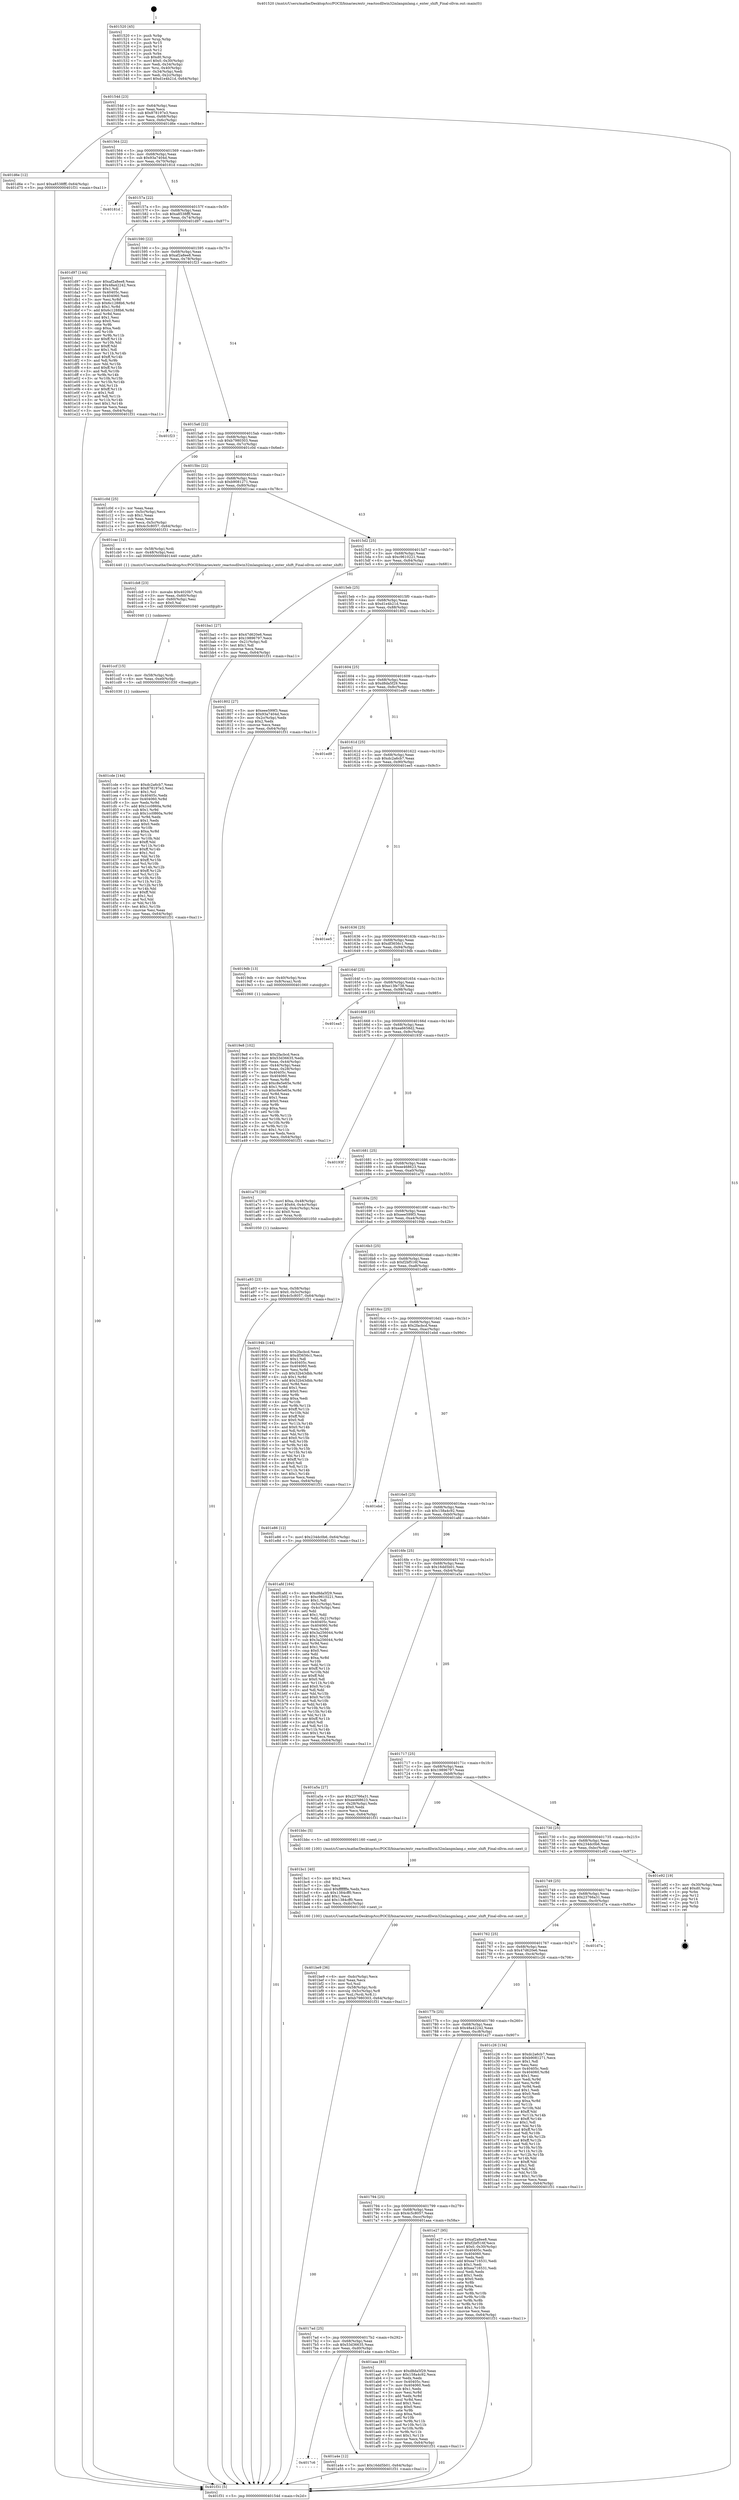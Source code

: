 digraph "0x401520" {
  label = "0x401520 (/mnt/c/Users/mathe/Desktop/tcc/POCII/binaries/extr_reactosdllwin32mlangmlang.c_enter_shift_Final-ollvm.out::main(0))"
  labelloc = "t"
  node[shape=record]

  Entry [label="",width=0.3,height=0.3,shape=circle,fillcolor=black,style=filled]
  "0x40154d" [label="{
     0x40154d [23]\l
     | [instrs]\l
     &nbsp;&nbsp;0x40154d \<+3\>: mov -0x64(%rbp),%eax\l
     &nbsp;&nbsp;0x401550 \<+2\>: mov %eax,%ecx\l
     &nbsp;&nbsp;0x401552 \<+6\>: sub $0x878197e3,%ecx\l
     &nbsp;&nbsp;0x401558 \<+3\>: mov %eax,-0x68(%rbp)\l
     &nbsp;&nbsp;0x40155b \<+3\>: mov %ecx,-0x6c(%rbp)\l
     &nbsp;&nbsp;0x40155e \<+6\>: je 0000000000401d6e \<main+0x84e\>\l
  }"]
  "0x401d6e" [label="{
     0x401d6e [12]\l
     | [instrs]\l
     &nbsp;&nbsp;0x401d6e \<+7\>: movl $0xa8538fff,-0x64(%rbp)\l
     &nbsp;&nbsp;0x401d75 \<+5\>: jmp 0000000000401f31 \<main+0xa11\>\l
  }"]
  "0x401564" [label="{
     0x401564 [22]\l
     | [instrs]\l
     &nbsp;&nbsp;0x401564 \<+5\>: jmp 0000000000401569 \<main+0x49\>\l
     &nbsp;&nbsp;0x401569 \<+3\>: mov -0x68(%rbp),%eax\l
     &nbsp;&nbsp;0x40156c \<+5\>: sub $0x93a7404d,%eax\l
     &nbsp;&nbsp;0x401571 \<+3\>: mov %eax,-0x70(%rbp)\l
     &nbsp;&nbsp;0x401574 \<+6\>: je 000000000040181d \<main+0x2fd\>\l
  }"]
  Exit [label="",width=0.3,height=0.3,shape=circle,fillcolor=black,style=filled,peripheries=2]
  "0x40181d" [label="{
     0x40181d\l
  }", style=dashed]
  "0x40157a" [label="{
     0x40157a [22]\l
     | [instrs]\l
     &nbsp;&nbsp;0x40157a \<+5\>: jmp 000000000040157f \<main+0x5f\>\l
     &nbsp;&nbsp;0x40157f \<+3\>: mov -0x68(%rbp),%eax\l
     &nbsp;&nbsp;0x401582 \<+5\>: sub $0xa8538fff,%eax\l
     &nbsp;&nbsp;0x401587 \<+3\>: mov %eax,-0x74(%rbp)\l
     &nbsp;&nbsp;0x40158a \<+6\>: je 0000000000401d97 \<main+0x877\>\l
  }"]
  "0x401cde" [label="{
     0x401cde [144]\l
     | [instrs]\l
     &nbsp;&nbsp;0x401cde \<+5\>: mov $0xdc2a6cb7,%eax\l
     &nbsp;&nbsp;0x401ce3 \<+5\>: mov $0x878197e3,%esi\l
     &nbsp;&nbsp;0x401ce8 \<+2\>: mov $0x1,%cl\l
     &nbsp;&nbsp;0x401cea \<+7\>: mov 0x40405c,%edx\l
     &nbsp;&nbsp;0x401cf1 \<+8\>: mov 0x404060,%r8d\l
     &nbsp;&nbsp;0x401cf9 \<+3\>: mov %edx,%r9d\l
     &nbsp;&nbsp;0x401cfc \<+7\>: add $0x1cc0860a,%r9d\l
     &nbsp;&nbsp;0x401d03 \<+4\>: sub $0x1,%r9d\l
     &nbsp;&nbsp;0x401d07 \<+7\>: sub $0x1cc0860a,%r9d\l
     &nbsp;&nbsp;0x401d0e \<+4\>: imul %r9d,%edx\l
     &nbsp;&nbsp;0x401d12 \<+3\>: and $0x1,%edx\l
     &nbsp;&nbsp;0x401d15 \<+3\>: cmp $0x0,%edx\l
     &nbsp;&nbsp;0x401d18 \<+4\>: sete %r10b\l
     &nbsp;&nbsp;0x401d1c \<+4\>: cmp $0xa,%r8d\l
     &nbsp;&nbsp;0x401d20 \<+4\>: setl %r11b\l
     &nbsp;&nbsp;0x401d24 \<+3\>: mov %r10b,%bl\l
     &nbsp;&nbsp;0x401d27 \<+3\>: xor $0xff,%bl\l
     &nbsp;&nbsp;0x401d2a \<+3\>: mov %r11b,%r14b\l
     &nbsp;&nbsp;0x401d2d \<+4\>: xor $0xff,%r14b\l
     &nbsp;&nbsp;0x401d31 \<+3\>: xor $0x1,%cl\l
     &nbsp;&nbsp;0x401d34 \<+3\>: mov %bl,%r15b\l
     &nbsp;&nbsp;0x401d37 \<+4\>: and $0xff,%r15b\l
     &nbsp;&nbsp;0x401d3b \<+3\>: and %cl,%r10b\l
     &nbsp;&nbsp;0x401d3e \<+3\>: mov %r14b,%r12b\l
     &nbsp;&nbsp;0x401d41 \<+4\>: and $0xff,%r12b\l
     &nbsp;&nbsp;0x401d45 \<+3\>: and %cl,%r11b\l
     &nbsp;&nbsp;0x401d48 \<+3\>: or %r10b,%r15b\l
     &nbsp;&nbsp;0x401d4b \<+3\>: or %r11b,%r12b\l
     &nbsp;&nbsp;0x401d4e \<+3\>: xor %r12b,%r15b\l
     &nbsp;&nbsp;0x401d51 \<+3\>: or %r14b,%bl\l
     &nbsp;&nbsp;0x401d54 \<+3\>: xor $0xff,%bl\l
     &nbsp;&nbsp;0x401d57 \<+3\>: or $0x1,%cl\l
     &nbsp;&nbsp;0x401d5a \<+2\>: and %cl,%bl\l
     &nbsp;&nbsp;0x401d5c \<+3\>: or %bl,%r15b\l
     &nbsp;&nbsp;0x401d5f \<+4\>: test $0x1,%r15b\l
     &nbsp;&nbsp;0x401d63 \<+3\>: cmovne %esi,%eax\l
     &nbsp;&nbsp;0x401d66 \<+3\>: mov %eax,-0x64(%rbp)\l
     &nbsp;&nbsp;0x401d69 \<+5\>: jmp 0000000000401f31 \<main+0xa11\>\l
  }"]
  "0x401d97" [label="{
     0x401d97 [144]\l
     | [instrs]\l
     &nbsp;&nbsp;0x401d97 \<+5\>: mov $0xaf2a8ee8,%eax\l
     &nbsp;&nbsp;0x401d9c \<+5\>: mov $0x48a42242,%ecx\l
     &nbsp;&nbsp;0x401da1 \<+2\>: mov $0x1,%dl\l
     &nbsp;&nbsp;0x401da3 \<+7\>: mov 0x40405c,%esi\l
     &nbsp;&nbsp;0x401daa \<+7\>: mov 0x404060,%edi\l
     &nbsp;&nbsp;0x401db1 \<+3\>: mov %esi,%r8d\l
     &nbsp;&nbsp;0x401db4 \<+7\>: sub $0x6c1288b6,%r8d\l
     &nbsp;&nbsp;0x401dbb \<+4\>: sub $0x1,%r8d\l
     &nbsp;&nbsp;0x401dbf \<+7\>: add $0x6c1288b6,%r8d\l
     &nbsp;&nbsp;0x401dc6 \<+4\>: imul %r8d,%esi\l
     &nbsp;&nbsp;0x401dca \<+3\>: and $0x1,%esi\l
     &nbsp;&nbsp;0x401dcd \<+3\>: cmp $0x0,%esi\l
     &nbsp;&nbsp;0x401dd0 \<+4\>: sete %r9b\l
     &nbsp;&nbsp;0x401dd4 \<+3\>: cmp $0xa,%edi\l
     &nbsp;&nbsp;0x401dd7 \<+4\>: setl %r10b\l
     &nbsp;&nbsp;0x401ddb \<+3\>: mov %r9b,%r11b\l
     &nbsp;&nbsp;0x401dde \<+4\>: xor $0xff,%r11b\l
     &nbsp;&nbsp;0x401de2 \<+3\>: mov %r10b,%bl\l
     &nbsp;&nbsp;0x401de5 \<+3\>: xor $0xff,%bl\l
     &nbsp;&nbsp;0x401de8 \<+3\>: xor $0x1,%dl\l
     &nbsp;&nbsp;0x401deb \<+3\>: mov %r11b,%r14b\l
     &nbsp;&nbsp;0x401dee \<+4\>: and $0xff,%r14b\l
     &nbsp;&nbsp;0x401df2 \<+3\>: and %dl,%r9b\l
     &nbsp;&nbsp;0x401df5 \<+3\>: mov %bl,%r15b\l
     &nbsp;&nbsp;0x401df8 \<+4\>: and $0xff,%r15b\l
     &nbsp;&nbsp;0x401dfc \<+3\>: and %dl,%r10b\l
     &nbsp;&nbsp;0x401dff \<+3\>: or %r9b,%r14b\l
     &nbsp;&nbsp;0x401e02 \<+3\>: or %r10b,%r15b\l
     &nbsp;&nbsp;0x401e05 \<+3\>: xor %r15b,%r14b\l
     &nbsp;&nbsp;0x401e08 \<+3\>: or %bl,%r11b\l
     &nbsp;&nbsp;0x401e0b \<+4\>: xor $0xff,%r11b\l
     &nbsp;&nbsp;0x401e0f \<+3\>: or $0x1,%dl\l
     &nbsp;&nbsp;0x401e12 \<+3\>: and %dl,%r11b\l
     &nbsp;&nbsp;0x401e15 \<+3\>: or %r11b,%r14b\l
     &nbsp;&nbsp;0x401e18 \<+4\>: test $0x1,%r14b\l
     &nbsp;&nbsp;0x401e1c \<+3\>: cmovne %ecx,%eax\l
     &nbsp;&nbsp;0x401e1f \<+3\>: mov %eax,-0x64(%rbp)\l
     &nbsp;&nbsp;0x401e22 \<+5\>: jmp 0000000000401f31 \<main+0xa11\>\l
  }"]
  "0x401590" [label="{
     0x401590 [22]\l
     | [instrs]\l
     &nbsp;&nbsp;0x401590 \<+5\>: jmp 0000000000401595 \<main+0x75\>\l
     &nbsp;&nbsp;0x401595 \<+3\>: mov -0x68(%rbp),%eax\l
     &nbsp;&nbsp;0x401598 \<+5\>: sub $0xaf2a8ee8,%eax\l
     &nbsp;&nbsp;0x40159d \<+3\>: mov %eax,-0x78(%rbp)\l
     &nbsp;&nbsp;0x4015a0 \<+6\>: je 0000000000401f23 \<main+0xa03\>\l
  }"]
  "0x401ccf" [label="{
     0x401ccf [15]\l
     | [instrs]\l
     &nbsp;&nbsp;0x401ccf \<+4\>: mov -0x58(%rbp),%rdi\l
     &nbsp;&nbsp;0x401cd3 \<+6\>: mov %eax,-0xe0(%rbp)\l
     &nbsp;&nbsp;0x401cd9 \<+5\>: call 0000000000401030 \<free@plt\>\l
     | [calls]\l
     &nbsp;&nbsp;0x401030 \{1\} (unknown)\l
  }"]
  "0x401f23" [label="{
     0x401f23\l
  }", style=dashed]
  "0x4015a6" [label="{
     0x4015a6 [22]\l
     | [instrs]\l
     &nbsp;&nbsp;0x4015a6 \<+5\>: jmp 00000000004015ab \<main+0x8b\>\l
     &nbsp;&nbsp;0x4015ab \<+3\>: mov -0x68(%rbp),%eax\l
     &nbsp;&nbsp;0x4015ae \<+5\>: sub $0xb7980303,%eax\l
     &nbsp;&nbsp;0x4015b3 \<+3\>: mov %eax,-0x7c(%rbp)\l
     &nbsp;&nbsp;0x4015b6 \<+6\>: je 0000000000401c0d \<main+0x6ed\>\l
  }"]
  "0x401cb8" [label="{
     0x401cb8 [23]\l
     | [instrs]\l
     &nbsp;&nbsp;0x401cb8 \<+10\>: movabs $0x4020b7,%rdi\l
     &nbsp;&nbsp;0x401cc2 \<+3\>: mov %eax,-0x60(%rbp)\l
     &nbsp;&nbsp;0x401cc5 \<+3\>: mov -0x60(%rbp),%esi\l
     &nbsp;&nbsp;0x401cc8 \<+2\>: mov $0x0,%al\l
     &nbsp;&nbsp;0x401cca \<+5\>: call 0000000000401040 \<printf@plt\>\l
     | [calls]\l
     &nbsp;&nbsp;0x401040 \{1\} (unknown)\l
  }"]
  "0x401c0d" [label="{
     0x401c0d [25]\l
     | [instrs]\l
     &nbsp;&nbsp;0x401c0d \<+2\>: xor %eax,%eax\l
     &nbsp;&nbsp;0x401c0f \<+3\>: mov -0x5c(%rbp),%ecx\l
     &nbsp;&nbsp;0x401c12 \<+3\>: sub $0x1,%eax\l
     &nbsp;&nbsp;0x401c15 \<+2\>: sub %eax,%ecx\l
     &nbsp;&nbsp;0x401c17 \<+3\>: mov %ecx,-0x5c(%rbp)\l
     &nbsp;&nbsp;0x401c1a \<+7\>: movl $0x4c5c8057,-0x64(%rbp)\l
     &nbsp;&nbsp;0x401c21 \<+5\>: jmp 0000000000401f31 \<main+0xa11\>\l
  }"]
  "0x4015bc" [label="{
     0x4015bc [22]\l
     | [instrs]\l
     &nbsp;&nbsp;0x4015bc \<+5\>: jmp 00000000004015c1 \<main+0xa1\>\l
     &nbsp;&nbsp;0x4015c1 \<+3\>: mov -0x68(%rbp),%eax\l
     &nbsp;&nbsp;0x4015c4 \<+5\>: sub $0xb9081271,%eax\l
     &nbsp;&nbsp;0x4015c9 \<+3\>: mov %eax,-0x80(%rbp)\l
     &nbsp;&nbsp;0x4015cc \<+6\>: je 0000000000401cac \<main+0x78c\>\l
  }"]
  "0x401be9" [label="{
     0x401be9 [36]\l
     | [instrs]\l
     &nbsp;&nbsp;0x401be9 \<+6\>: mov -0xdc(%rbp),%ecx\l
     &nbsp;&nbsp;0x401bef \<+3\>: imul %eax,%ecx\l
     &nbsp;&nbsp;0x401bf2 \<+3\>: mov %cl,%sil\l
     &nbsp;&nbsp;0x401bf5 \<+4\>: mov -0x58(%rbp),%rdi\l
     &nbsp;&nbsp;0x401bf9 \<+4\>: movslq -0x5c(%rbp),%r8\l
     &nbsp;&nbsp;0x401bfd \<+4\>: mov %sil,(%rdi,%r8,1)\l
     &nbsp;&nbsp;0x401c01 \<+7\>: movl $0xb7980303,-0x64(%rbp)\l
     &nbsp;&nbsp;0x401c08 \<+5\>: jmp 0000000000401f31 \<main+0xa11\>\l
  }"]
  "0x401cac" [label="{
     0x401cac [12]\l
     | [instrs]\l
     &nbsp;&nbsp;0x401cac \<+4\>: mov -0x58(%rbp),%rdi\l
     &nbsp;&nbsp;0x401cb0 \<+3\>: mov -0x48(%rbp),%esi\l
     &nbsp;&nbsp;0x401cb3 \<+5\>: call 0000000000401440 \<enter_shift\>\l
     | [calls]\l
     &nbsp;&nbsp;0x401440 \{1\} (/mnt/c/Users/mathe/Desktop/tcc/POCII/binaries/extr_reactosdllwin32mlangmlang.c_enter_shift_Final-ollvm.out::enter_shift)\l
  }"]
  "0x4015d2" [label="{
     0x4015d2 [25]\l
     | [instrs]\l
     &nbsp;&nbsp;0x4015d2 \<+5\>: jmp 00000000004015d7 \<main+0xb7\>\l
     &nbsp;&nbsp;0x4015d7 \<+3\>: mov -0x68(%rbp),%eax\l
     &nbsp;&nbsp;0x4015da \<+5\>: sub $0xc9610221,%eax\l
     &nbsp;&nbsp;0x4015df \<+6\>: mov %eax,-0x84(%rbp)\l
     &nbsp;&nbsp;0x4015e5 \<+6\>: je 0000000000401ba1 \<main+0x681\>\l
  }"]
  "0x401bc1" [label="{
     0x401bc1 [40]\l
     | [instrs]\l
     &nbsp;&nbsp;0x401bc1 \<+5\>: mov $0x2,%ecx\l
     &nbsp;&nbsp;0x401bc6 \<+1\>: cltd\l
     &nbsp;&nbsp;0x401bc7 \<+2\>: idiv %ecx\l
     &nbsp;&nbsp;0x401bc9 \<+6\>: imul $0xfffffffe,%edx,%ecx\l
     &nbsp;&nbsp;0x401bcf \<+6\>: sub $0x1384cff0,%ecx\l
     &nbsp;&nbsp;0x401bd5 \<+3\>: add $0x1,%ecx\l
     &nbsp;&nbsp;0x401bd8 \<+6\>: add $0x1384cff0,%ecx\l
     &nbsp;&nbsp;0x401bde \<+6\>: mov %ecx,-0xdc(%rbp)\l
     &nbsp;&nbsp;0x401be4 \<+5\>: call 0000000000401160 \<next_i\>\l
     | [calls]\l
     &nbsp;&nbsp;0x401160 \{100\} (/mnt/c/Users/mathe/Desktop/tcc/POCII/binaries/extr_reactosdllwin32mlangmlang.c_enter_shift_Final-ollvm.out::next_i)\l
  }"]
  "0x401ba1" [label="{
     0x401ba1 [27]\l
     | [instrs]\l
     &nbsp;&nbsp;0x401ba1 \<+5\>: mov $0x47d620e6,%eax\l
     &nbsp;&nbsp;0x401ba6 \<+5\>: mov $0x19896797,%ecx\l
     &nbsp;&nbsp;0x401bab \<+3\>: mov -0x21(%rbp),%dl\l
     &nbsp;&nbsp;0x401bae \<+3\>: test $0x1,%dl\l
     &nbsp;&nbsp;0x401bb1 \<+3\>: cmovne %ecx,%eax\l
     &nbsp;&nbsp;0x401bb4 \<+3\>: mov %eax,-0x64(%rbp)\l
     &nbsp;&nbsp;0x401bb7 \<+5\>: jmp 0000000000401f31 \<main+0xa11\>\l
  }"]
  "0x4015eb" [label="{
     0x4015eb [25]\l
     | [instrs]\l
     &nbsp;&nbsp;0x4015eb \<+5\>: jmp 00000000004015f0 \<main+0xd0\>\l
     &nbsp;&nbsp;0x4015f0 \<+3\>: mov -0x68(%rbp),%eax\l
     &nbsp;&nbsp;0x4015f3 \<+5\>: sub $0xd1e4b21d,%eax\l
     &nbsp;&nbsp;0x4015f8 \<+6\>: mov %eax,-0x88(%rbp)\l
     &nbsp;&nbsp;0x4015fe \<+6\>: je 0000000000401802 \<main+0x2e2\>\l
  }"]
  "0x401a93" [label="{
     0x401a93 [23]\l
     | [instrs]\l
     &nbsp;&nbsp;0x401a93 \<+4\>: mov %rax,-0x58(%rbp)\l
     &nbsp;&nbsp;0x401a97 \<+7\>: movl $0x0,-0x5c(%rbp)\l
     &nbsp;&nbsp;0x401a9e \<+7\>: movl $0x4c5c8057,-0x64(%rbp)\l
     &nbsp;&nbsp;0x401aa5 \<+5\>: jmp 0000000000401f31 \<main+0xa11\>\l
  }"]
  "0x401802" [label="{
     0x401802 [27]\l
     | [instrs]\l
     &nbsp;&nbsp;0x401802 \<+5\>: mov $0xeee599f3,%eax\l
     &nbsp;&nbsp;0x401807 \<+5\>: mov $0x93a7404d,%ecx\l
     &nbsp;&nbsp;0x40180c \<+3\>: mov -0x2c(%rbp),%edx\l
     &nbsp;&nbsp;0x40180f \<+3\>: cmp $0x2,%edx\l
     &nbsp;&nbsp;0x401812 \<+3\>: cmovne %ecx,%eax\l
     &nbsp;&nbsp;0x401815 \<+3\>: mov %eax,-0x64(%rbp)\l
     &nbsp;&nbsp;0x401818 \<+5\>: jmp 0000000000401f31 \<main+0xa11\>\l
  }"]
  "0x401604" [label="{
     0x401604 [25]\l
     | [instrs]\l
     &nbsp;&nbsp;0x401604 \<+5\>: jmp 0000000000401609 \<main+0xe9\>\l
     &nbsp;&nbsp;0x401609 \<+3\>: mov -0x68(%rbp),%eax\l
     &nbsp;&nbsp;0x40160c \<+5\>: sub $0xd8da5f29,%eax\l
     &nbsp;&nbsp;0x401611 \<+6\>: mov %eax,-0x8c(%rbp)\l
     &nbsp;&nbsp;0x401617 \<+6\>: je 0000000000401ed9 \<main+0x9b9\>\l
  }"]
  "0x401f31" [label="{
     0x401f31 [5]\l
     | [instrs]\l
     &nbsp;&nbsp;0x401f31 \<+5\>: jmp 000000000040154d \<main+0x2d\>\l
  }"]
  "0x401520" [label="{
     0x401520 [45]\l
     | [instrs]\l
     &nbsp;&nbsp;0x401520 \<+1\>: push %rbp\l
     &nbsp;&nbsp;0x401521 \<+3\>: mov %rsp,%rbp\l
     &nbsp;&nbsp;0x401524 \<+2\>: push %r15\l
     &nbsp;&nbsp;0x401526 \<+2\>: push %r14\l
     &nbsp;&nbsp;0x401528 \<+2\>: push %r12\l
     &nbsp;&nbsp;0x40152a \<+1\>: push %rbx\l
     &nbsp;&nbsp;0x40152b \<+7\>: sub $0xd0,%rsp\l
     &nbsp;&nbsp;0x401532 \<+7\>: movl $0x0,-0x30(%rbp)\l
     &nbsp;&nbsp;0x401539 \<+3\>: mov %edi,-0x34(%rbp)\l
     &nbsp;&nbsp;0x40153c \<+4\>: mov %rsi,-0x40(%rbp)\l
     &nbsp;&nbsp;0x401540 \<+3\>: mov -0x34(%rbp),%edi\l
     &nbsp;&nbsp;0x401543 \<+3\>: mov %edi,-0x2c(%rbp)\l
     &nbsp;&nbsp;0x401546 \<+7\>: movl $0xd1e4b21d,-0x64(%rbp)\l
  }"]
  "0x4017c6" [label="{
     0x4017c6\l
  }", style=dashed]
  "0x401ed9" [label="{
     0x401ed9\l
  }", style=dashed]
  "0x40161d" [label="{
     0x40161d [25]\l
     | [instrs]\l
     &nbsp;&nbsp;0x40161d \<+5\>: jmp 0000000000401622 \<main+0x102\>\l
     &nbsp;&nbsp;0x401622 \<+3\>: mov -0x68(%rbp),%eax\l
     &nbsp;&nbsp;0x401625 \<+5\>: sub $0xdc2a6cb7,%eax\l
     &nbsp;&nbsp;0x40162a \<+6\>: mov %eax,-0x90(%rbp)\l
     &nbsp;&nbsp;0x401630 \<+6\>: je 0000000000401ee5 \<main+0x9c5\>\l
  }"]
  "0x401a4e" [label="{
     0x401a4e [12]\l
     | [instrs]\l
     &nbsp;&nbsp;0x401a4e \<+7\>: movl $0x16dd5b01,-0x64(%rbp)\l
     &nbsp;&nbsp;0x401a55 \<+5\>: jmp 0000000000401f31 \<main+0xa11\>\l
  }"]
  "0x401ee5" [label="{
     0x401ee5\l
  }", style=dashed]
  "0x401636" [label="{
     0x401636 [25]\l
     | [instrs]\l
     &nbsp;&nbsp;0x401636 \<+5\>: jmp 000000000040163b \<main+0x11b\>\l
     &nbsp;&nbsp;0x40163b \<+3\>: mov -0x68(%rbp),%eax\l
     &nbsp;&nbsp;0x40163e \<+5\>: sub $0xdf3656c1,%eax\l
     &nbsp;&nbsp;0x401643 \<+6\>: mov %eax,-0x94(%rbp)\l
     &nbsp;&nbsp;0x401649 \<+6\>: je 00000000004019db \<main+0x4bb\>\l
  }"]
  "0x4017ad" [label="{
     0x4017ad [25]\l
     | [instrs]\l
     &nbsp;&nbsp;0x4017ad \<+5\>: jmp 00000000004017b2 \<main+0x292\>\l
     &nbsp;&nbsp;0x4017b2 \<+3\>: mov -0x68(%rbp),%eax\l
     &nbsp;&nbsp;0x4017b5 \<+5\>: sub $0x53d36635,%eax\l
     &nbsp;&nbsp;0x4017ba \<+6\>: mov %eax,-0xd0(%rbp)\l
     &nbsp;&nbsp;0x4017c0 \<+6\>: je 0000000000401a4e \<main+0x52e\>\l
  }"]
  "0x4019db" [label="{
     0x4019db [13]\l
     | [instrs]\l
     &nbsp;&nbsp;0x4019db \<+4\>: mov -0x40(%rbp),%rax\l
     &nbsp;&nbsp;0x4019df \<+4\>: mov 0x8(%rax),%rdi\l
     &nbsp;&nbsp;0x4019e3 \<+5\>: call 0000000000401060 \<atoi@plt\>\l
     | [calls]\l
     &nbsp;&nbsp;0x401060 \{1\} (unknown)\l
  }"]
  "0x40164f" [label="{
     0x40164f [25]\l
     | [instrs]\l
     &nbsp;&nbsp;0x40164f \<+5\>: jmp 0000000000401654 \<main+0x134\>\l
     &nbsp;&nbsp;0x401654 \<+3\>: mov -0x68(%rbp),%eax\l
     &nbsp;&nbsp;0x401657 \<+5\>: sub $0xe13fe738,%eax\l
     &nbsp;&nbsp;0x40165c \<+6\>: mov %eax,-0x98(%rbp)\l
     &nbsp;&nbsp;0x401662 \<+6\>: je 0000000000401ea5 \<main+0x985\>\l
  }"]
  "0x401aaa" [label="{
     0x401aaa [83]\l
     | [instrs]\l
     &nbsp;&nbsp;0x401aaa \<+5\>: mov $0xd8da5f29,%eax\l
     &nbsp;&nbsp;0x401aaf \<+5\>: mov $0x158a4c92,%ecx\l
     &nbsp;&nbsp;0x401ab4 \<+2\>: xor %edx,%edx\l
     &nbsp;&nbsp;0x401ab6 \<+7\>: mov 0x40405c,%esi\l
     &nbsp;&nbsp;0x401abd \<+7\>: mov 0x404060,%edi\l
     &nbsp;&nbsp;0x401ac4 \<+3\>: sub $0x1,%edx\l
     &nbsp;&nbsp;0x401ac7 \<+3\>: mov %esi,%r8d\l
     &nbsp;&nbsp;0x401aca \<+3\>: add %edx,%r8d\l
     &nbsp;&nbsp;0x401acd \<+4\>: imul %r8d,%esi\l
     &nbsp;&nbsp;0x401ad1 \<+3\>: and $0x1,%esi\l
     &nbsp;&nbsp;0x401ad4 \<+3\>: cmp $0x0,%esi\l
     &nbsp;&nbsp;0x401ad7 \<+4\>: sete %r9b\l
     &nbsp;&nbsp;0x401adb \<+3\>: cmp $0xa,%edi\l
     &nbsp;&nbsp;0x401ade \<+4\>: setl %r10b\l
     &nbsp;&nbsp;0x401ae2 \<+3\>: mov %r9b,%r11b\l
     &nbsp;&nbsp;0x401ae5 \<+3\>: and %r10b,%r11b\l
     &nbsp;&nbsp;0x401ae8 \<+3\>: xor %r10b,%r9b\l
     &nbsp;&nbsp;0x401aeb \<+3\>: or %r9b,%r11b\l
     &nbsp;&nbsp;0x401aee \<+4\>: test $0x1,%r11b\l
     &nbsp;&nbsp;0x401af2 \<+3\>: cmovne %ecx,%eax\l
     &nbsp;&nbsp;0x401af5 \<+3\>: mov %eax,-0x64(%rbp)\l
     &nbsp;&nbsp;0x401af8 \<+5\>: jmp 0000000000401f31 \<main+0xa11\>\l
  }"]
  "0x401ea5" [label="{
     0x401ea5\l
  }", style=dashed]
  "0x401668" [label="{
     0x401668 [25]\l
     | [instrs]\l
     &nbsp;&nbsp;0x401668 \<+5\>: jmp 000000000040166d \<main+0x14d\>\l
     &nbsp;&nbsp;0x40166d \<+3\>: mov -0x68(%rbp),%eax\l
     &nbsp;&nbsp;0x401670 \<+5\>: sub $0xea6658d2,%eax\l
     &nbsp;&nbsp;0x401675 \<+6\>: mov %eax,-0x9c(%rbp)\l
     &nbsp;&nbsp;0x40167b \<+6\>: je 000000000040193f \<main+0x41f\>\l
  }"]
  "0x401794" [label="{
     0x401794 [25]\l
     | [instrs]\l
     &nbsp;&nbsp;0x401794 \<+5\>: jmp 0000000000401799 \<main+0x279\>\l
     &nbsp;&nbsp;0x401799 \<+3\>: mov -0x68(%rbp),%eax\l
     &nbsp;&nbsp;0x40179c \<+5\>: sub $0x4c5c8057,%eax\l
     &nbsp;&nbsp;0x4017a1 \<+6\>: mov %eax,-0xcc(%rbp)\l
     &nbsp;&nbsp;0x4017a7 \<+6\>: je 0000000000401aaa \<main+0x58a\>\l
  }"]
  "0x40193f" [label="{
     0x40193f\l
  }", style=dashed]
  "0x401681" [label="{
     0x401681 [25]\l
     | [instrs]\l
     &nbsp;&nbsp;0x401681 \<+5\>: jmp 0000000000401686 \<main+0x166\>\l
     &nbsp;&nbsp;0x401686 \<+3\>: mov -0x68(%rbp),%eax\l
     &nbsp;&nbsp;0x401689 \<+5\>: sub $0xee468623,%eax\l
     &nbsp;&nbsp;0x40168e \<+6\>: mov %eax,-0xa0(%rbp)\l
     &nbsp;&nbsp;0x401694 \<+6\>: je 0000000000401a75 \<main+0x555\>\l
  }"]
  "0x401e27" [label="{
     0x401e27 [95]\l
     | [instrs]\l
     &nbsp;&nbsp;0x401e27 \<+5\>: mov $0xaf2a8ee8,%eax\l
     &nbsp;&nbsp;0x401e2c \<+5\>: mov $0xf2bf516f,%ecx\l
     &nbsp;&nbsp;0x401e31 \<+7\>: movl $0x0,-0x30(%rbp)\l
     &nbsp;&nbsp;0x401e38 \<+7\>: mov 0x40405c,%edx\l
     &nbsp;&nbsp;0x401e3f \<+7\>: mov 0x404060,%esi\l
     &nbsp;&nbsp;0x401e46 \<+2\>: mov %edx,%edi\l
     &nbsp;&nbsp;0x401e48 \<+6\>: add $0xea716531,%edi\l
     &nbsp;&nbsp;0x401e4e \<+3\>: sub $0x1,%edi\l
     &nbsp;&nbsp;0x401e51 \<+6\>: sub $0xea716531,%edi\l
     &nbsp;&nbsp;0x401e57 \<+3\>: imul %edi,%edx\l
     &nbsp;&nbsp;0x401e5a \<+3\>: and $0x1,%edx\l
     &nbsp;&nbsp;0x401e5d \<+3\>: cmp $0x0,%edx\l
     &nbsp;&nbsp;0x401e60 \<+4\>: sete %r8b\l
     &nbsp;&nbsp;0x401e64 \<+3\>: cmp $0xa,%esi\l
     &nbsp;&nbsp;0x401e67 \<+4\>: setl %r9b\l
     &nbsp;&nbsp;0x401e6b \<+3\>: mov %r8b,%r10b\l
     &nbsp;&nbsp;0x401e6e \<+3\>: and %r9b,%r10b\l
     &nbsp;&nbsp;0x401e71 \<+3\>: xor %r9b,%r8b\l
     &nbsp;&nbsp;0x401e74 \<+3\>: or %r8b,%r10b\l
     &nbsp;&nbsp;0x401e77 \<+4\>: test $0x1,%r10b\l
     &nbsp;&nbsp;0x401e7b \<+3\>: cmovne %ecx,%eax\l
     &nbsp;&nbsp;0x401e7e \<+3\>: mov %eax,-0x64(%rbp)\l
     &nbsp;&nbsp;0x401e81 \<+5\>: jmp 0000000000401f31 \<main+0xa11\>\l
  }"]
  "0x401a75" [label="{
     0x401a75 [30]\l
     | [instrs]\l
     &nbsp;&nbsp;0x401a75 \<+7\>: movl $0xa,-0x48(%rbp)\l
     &nbsp;&nbsp;0x401a7c \<+7\>: movl $0x64,-0x4c(%rbp)\l
     &nbsp;&nbsp;0x401a83 \<+4\>: movslq -0x4c(%rbp),%rax\l
     &nbsp;&nbsp;0x401a87 \<+4\>: shl $0x0,%rax\l
     &nbsp;&nbsp;0x401a8b \<+3\>: mov %rax,%rdi\l
     &nbsp;&nbsp;0x401a8e \<+5\>: call 0000000000401050 \<malloc@plt\>\l
     | [calls]\l
     &nbsp;&nbsp;0x401050 \{1\} (unknown)\l
  }"]
  "0x40169a" [label="{
     0x40169a [25]\l
     | [instrs]\l
     &nbsp;&nbsp;0x40169a \<+5\>: jmp 000000000040169f \<main+0x17f\>\l
     &nbsp;&nbsp;0x40169f \<+3\>: mov -0x68(%rbp),%eax\l
     &nbsp;&nbsp;0x4016a2 \<+5\>: sub $0xeee599f3,%eax\l
     &nbsp;&nbsp;0x4016a7 \<+6\>: mov %eax,-0xa4(%rbp)\l
     &nbsp;&nbsp;0x4016ad \<+6\>: je 000000000040194b \<main+0x42b\>\l
  }"]
  "0x40177b" [label="{
     0x40177b [25]\l
     | [instrs]\l
     &nbsp;&nbsp;0x40177b \<+5\>: jmp 0000000000401780 \<main+0x260\>\l
     &nbsp;&nbsp;0x401780 \<+3\>: mov -0x68(%rbp),%eax\l
     &nbsp;&nbsp;0x401783 \<+5\>: sub $0x48a42242,%eax\l
     &nbsp;&nbsp;0x401788 \<+6\>: mov %eax,-0xc8(%rbp)\l
     &nbsp;&nbsp;0x40178e \<+6\>: je 0000000000401e27 \<main+0x907\>\l
  }"]
  "0x40194b" [label="{
     0x40194b [144]\l
     | [instrs]\l
     &nbsp;&nbsp;0x40194b \<+5\>: mov $0x2facbcd,%eax\l
     &nbsp;&nbsp;0x401950 \<+5\>: mov $0xdf3656c1,%ecx\l
     &nbsp;&nbsp;0x401955 \<+2\>: mov $0x1,%dl\l
     &nbsp;&nbsp;0x401957 \<+7\>: mov 0x40405c,%esi\l
     &nbsp;&nbsp;0x40195e \<+7\>: mov 0x404060,%edi\l
     &nbsp;&nbsp;0x401965 \<+3\>: mov %esi,%r8d\l
     &nbsp;&nbsp;0x401968 \<+7\>: sub $0x32b43dbb,%r8d\l
     &nbsp;&nbsp;0x40196f \<+4\>: sub $0x1,%r8d\l
     &nbsp;&nbsp;0x401973 \<+7\>: add $0x32b43dbb,%r8d\l
     &nbsp;&nbsp;0x40197a \<+4\>: imul %r8d,%esi\l
     &nbsp;&nbsp;0x40197e \<+3\>: and $0x1,%esi\l
     &nbsp;&nbsp;0x401981 \<+3\>: cmp $0x0,%esi\l
     &nbsp;&nbsp;0x401984 \<+4\>: sete %r9b\l
     &nbsp;&nbsp;0x401988 \<+3\>: cmp $0xa,%edi\l
     &nbsp;&nbsp;0x40198b \<+4\>: setl %r10b\l
     &nbsp;&nbsp;0x40198f \<+3\>: mov %r9b,%r11b\l
     &nbsp;&nbsp;0x401992 \<+4\>: xor $0xff,%r11b\l
     &nbsp;&nbsp;0x401996 \<+3\>: mov %r10b,%bl\l
     &nbsp;&nbsp;0x401999 \<+3\>: xor $0xff,%bl\l
     &nbsp;&nbsp;0x40199c \<+3\>: xor $0x0,%dl\l
     &nbsp;&nbsp;0x40199f \<+3\>: mov %r11b,%r14b\l
     &nbsp;&nbsp;0x4019a2 \<+4\>: and $0x0,%r14b\l
     &nbsp;&nbsp;0x4019a6 \<+3\>: and %dl,%r9b\l
     &nbsp;&nbsp;0x4019a9 \<+3\>: mov %bl,%r15b\l
     &nbsp;&nbsp;0x4019ac \<+4\>: and $0x0,%r15b\l
     &nbsp;&nbsp;0x4019b0 \<+3\>: and %dl,%r10b\l
     &nbsp;&nbsp;0x4019b3 \<+3\>: or %r9b,%r14b\l
     &nbsp;&nbsp;0x4019b6 \<+3\>: or %r10b,%r15b\l
     &nbsp;&nbsp;0x4019b9 \<+3\>: xor %r15b,%r14b\l
     &nbsp;&nbsp;0x4019bc \<+3\>: or %bl,%r11b\l
     &nbsp;&nbsp;0x4019bf \<+4\>: xor $0xff,%r11b\l
     &nbsp;&nbsp;0x4019c3 \<+3\>: or $0x0,%dl\l
     &nbsp;&nbsp;0x4019c6 \<+3\>: and %dl,%r11b\l
     &nbsp;&nbsp;0x4019c9 \<+3\>: or %r11b,%r14b\l
     &nbsp;&nbsp;0x4019cc \<+4\>: test $0x1,%r14b\l
     &nbsp;&nbsp;0x4019d0 \<+3\>: cmovne %ecx,%eax\l
     &nbsp;&nbsp;0x4019d3 \<+3\>: mov %eax,-0x64(%rbp)\l
     &nbsp;&nbsp;0x4019d6 \<+5\>: jmp 0000000000401f31 \<main+0xa11\>\l
  }"]
  "0x4016b3" [label="{
     0x4016b3 [25]\l
     | [instrs]\l
     &nbsp;&nbsp;0x4016b3 \<+5\>: jmp 00000000004016b8 \<main+0x198\>\l
     &nbsp;&nbsp;0x4016b8 \<+3\>: mov -0x68(%rbp),%eax\l
     &nbsp;&nbsp;0x4016bb \<+5\>: sub $0xf2bf516f,%eax\l
     &nbsp;&nbsp;0x4016c0 \<+6\>: mov %eax,-0xa8(%rbp)\l
     &nbsp;&nbsp;0x4016c6 \<+6\>: je 0000000000401e86 \<main+0x966\>\l
  }"]
  "0x4019e8" [label="{
     0x4019e8 [102]\l
     | [instrs]\l
     &nbsp;&nbsp;0x4019e8 \<+5\>: mov $0x2facbcd,%ecx\l
     &nbsp;&nbsp;0x4019ed \<+5\>: mov $0x53d36635,%edx\l
     &nbsp;&nbsp;0x4019f2 \<+3\>: mov %eax,-0x44(%rbp)\l
     &nbsp;&nbsp;0x4019f5 \<+3\>: mov -0x44(%rbp),%eax\l
     &nbsp;&nbsp;0x4019f8 \<+3\>: mov %eax,-0x28(%rbp)\l
     &nbsp;&nbsp;0x4019fb \<+7\>: mov 0x40405c,%eax\l
     &nbsp;&nbsp;0x401a02 \<+7\>: mov 0x404060,%esi\l
     &nbsp;&nbsp;0x401a09 \<+3\>: mov %eax,%r8d\l
     &nbsp;&nbsp;0x401a0c \<+7\>: add $0xc8e5e65e,%r8d\l
     &nbsp;&nbsp;0x401a13 \<+4\>: sub $0x1,%r8d\l
     &nbsp;&nbsp;0x401a17 \<+7\>: sub $0xc8e5e65e,%r8d\l
     &nbsp;&nbsp;0x401a1e \<+4\>: imul %r8d,%eax\l
     &nbsp;&nbsp;0x401a22 \<+3\>: and $0x1,%eax\l
     &nbsp;&nbsp;0x401a25 \<+3\>: cmp $0x0,%eax\l
     &nbsp;&nbsp;0x401a28 \<+4\>: sete %r9b\l
     &nbsp;&nbsp;0x401a2c \<+3\>: cmp $0xa,%esi\l
     &nbsp;&nbsp;0x401a2f \<+4\>: setl %r10b\l
     &nbsp;&nbsp;0x401a33 \<+3\>: mov %r9b,%r11b\l
     &nbsp;&nbsp;0x401a36 \<+3\>: and %r10b,%r11b\l
     &nbsp;&nbsp;0x401a39 \<+3\>: xor %r10b,%r9b\l
     &nbsp;&nbsp;0x401a3c \<+3\>: or %r9b,%r11b\l
     &nbsp;&nbsp;0x401a3f \<+4\>: test $0x1,%r11b\l
     &nbsp;&nbsp;0x401a43 \<+3\>: cmovne %edx,%ecx\l
     &nbsp;&nbsp;0x401a46 \<+3\>: mov %ecx,-0x64(%rbp)\l
     &nbsp;&nbsp;0x401a49 \<+5\>: jmp 0000000000401f31 \<main+0xa11\>\l
  }"]
  "0x401c26" [label="{
     0x401c26 [134]\l
     | [instrs]\l
     &nbsp;&nbsp;0x401c26 \<+5\>: mov $0xdc2a6cb7,%eax\l
     &nbsp;&nbsp;0x401c2b \<+5\>: mov $0xb9081271,%ecx\l
     &nbsp;&nbsp;0x401c30 \<+2\>: mov $0x1,%dl\l
     &nbsp;&nbsp;0x401c32 \<+2\>: xor %esi,%esi\l
     &nbsp;&nbsp;0x401c34 \<+7\>: mov 0x40405c,%edi\l
     &nbsp;&nbsp;0x401c3b \<+8\>: mov 0x404060,%r8d\l
     &nbsp;&nbsp;0x401c43 \<+3\>: sub $0x1,%esi\l
     &nbsp;&nbsp;0x401c46 \<+3\>: mov %edi,%r9d\l
     &nbsp;&nbsp;0x401c49 \<+3\>: add %esi,%r9d\l
     &nbsp;&nbsp;0x401c4c \<+4\>: imul %r9d,%edi\l
     &nbsp;&nbsp;0x401c50 \<+3\>: and $0x1,%edi\l
     &nbsp;&nbsp;0x401c53 \<+3\>: cmp $0x0,%edi\l
     &nbsp;&nbsp;0x401c56 \<+4\>: sete %r10b\l
     &nbsp;&nbsp;0x401c5a \<+4\>: cmp $0xa,%r8d\l
     &nbsp;&nbsp;0x401c5e \<+4\>: setl %r11b\l
     &nbsp;&nbsp;0x401c62 \<+3\>: mov %r10b,%bl\l
     &nbsp;&nbsp;0x401c65 \<+3\>: xor $0xff,%bl\l
     &nbsp;&nbsp;0x401c68 \<+3\>: mov %r11b,%r14b\l
     &nbsp;&nbsp;0x401c6b \<+4\>: xor $0xff,%r14b\l
     &nbsp;&nbsp;0x401c6f \<+3\>: xor $0x1,%dl\l
     &nbsp;&nbsp;0x401c72 \<+3\>: mov %bl,%r15b\l
     &nbsp;&nbsp;0x401c75 \<+4\>: and $0xff,%r15b\l
     &nbsp;&nbsp;0x401c79 \<+3\>: and %dl,%r10b\l
     &nbsp;&nbsp;0x401c7c \<+3\>: mov %r14b,%r12b\l
     &nbsp;&nbsp;0x401c7f \<+4\>: and $0xff,%r12b\l
     &nbsp;&nbsp;0x401c83 \<+3\>: and %dl,%r11b\l
     &nbsp;&nbsp;0x401c86 \<+3\>: or %r10b,%r15b\l
     &nbsp;&nbsp;0x401c89 \<+3\>: or %r11b,%r12b\l
     &nbsp;&nbsp;0x401c8c \<+3\>: xor %r12b,%r15b\l
     &nbsp;&nbsp;0x401c8f \<+3\>: or %r14b,%bl\l
     &nbsp;&nbsp;0x401c92 \<+3\>: xor $0xff,%bl\l
     &nbsp;&nbsp;0x401c95 \<+3\>: or $0x1,%dl\l
     &nbsp;&nbsp;0x401c98 \<+2\>: and %dl,%bl\l
     &nbsp;&nbsp;0x401c9a \<+3\>: or %bl,%r15b\l
     &nbsp;&nbsp;0x401c9d \<+4\>: test $0x1,%r15b\l
     &nbsp;&nbsp;0x401ca1 \<+3\>: cmovne %ecx,%eax\l
     &nbsp;&nbsp;0x401ca4 \<+3\>: mov %eax,-0x64(%rbp)\l
     &nbsp;&nbsp;0x401ca7 \<+5\>: jmp 0000000000401f31 \<main+0xa11\>\l
  }"]
  "0x401e86" [label="{
     0x401e86 [12]\l
     | [instrs]\l
     &nbsp;&nbsp;0x401e86 \<+7\>: movl $0x234dc0b6,-0x64(%rbp)\l
     &nbsp;&nbsp;0x401e8d \<+5\>: jmp 0000000000401f31 \<main+0xa11\>\l
  }"]
  "0x4016cc" [label="{
     0x4016cc [25]\l
     | [instrs]\l
     &nbsp;&nbsp;0x4016cc \<+5\>: jmp 00000000004016d1 \<main+0x1b1\>\l
     &nbsp;&nbsp;0x4016d1 \<+3\>: mov -0x68(%rbp),%eax\l
     &nbsp;&nbsp;0x4016d4 \<+5\>: sub $0x2facbcd,%eax\l
     &nbsp;&nbsp;0x4016d9 \<+6\>: mov %eax,-0xac(%rbp)\l
     &nbsp;&nbsp;0x4016df \<+6\>: je 0000000000401ebd \<main+0x99d\>\l
  }"]
  "0x401762" [label="{
     0x401762 [25]\l
     | [instrs]\l
     &nbsp;&nbsp;0x401762 \<+5\>: jmp 0000000000401767 \<main+0x247\>\l
     &nbsp;&nbsp;0x401767 \<+3\>: mov -0x68(%rbp),%eax\l
     &nbsp;&nbsp;0x40176a \<+5\>: sub $0x47d620e6,%eax\l
     &nbsp;&nbsp;0x40176f \<+6\>: mov %eax,-0xc4(%rbp)\l
     &nbsp;&nbsp;0x401775 \<+6\>: je 0000000000401c26 \<main+0x706\>\l
  }"]
  "0x401ebd" [label="{
     0x401ebd\l
  }", style=dashed]
  "0x4016e5" [label="{
     0x4016e5 [25]\l
     | [instrs]\l
     &nbsp;&nbsp;0x4016e5 \<+5\>: jmp 00000000004016ea \<main+0x1ca\>\l
     &nbsp;&nbsp;0x4016ea \<+3\>: mov -0x68(%rbp),%eax\l
     &nbsp;&nbsp;0x4016ed \<+5\>: sub $0x158a4c92,%eax\l
     &nbsp;&nbsp;0x4016f2 \<+6\>: mov %eax,-0xb0(%rbp)\l
     &nbsp;&nbsp;0x4016f8 \<+6\>: je 0000000000401afd \<main+0x5dd\>\l
  }"]
  "0x401d7a" [label="{
     0x401d7a\l
  }", style=dashed]
  "0x401afd" [label="{
     0x401afd [164]\l
     | [instrs]\l
     &nbsp;&nbsp;0x401afd \<+5\>: mov $0xd8da5f29,%eax\l
     &nbsp;&nbsp;0x401b02 \<+5\>: mov $0xc9610221,%ecx\l
     &nbsp;&nbsp;0x401b07 \<+2\>: mov $0x1,%dl\l
     &nbsp;&nbsp;0x401b09 \<+3\>: mov -0x5c(%rbp),%esi\l
     &nbsp;&nbsp;0x401b0c \<+3\>: cmp -0x4c(%rbp),%esi\l
     &nbsp;&nbsp;0x401b0f \<+4\>: setl %dil\l
     &nbsp;&nbsp;0x401b13 \<+4\>: and $0x1,%dil\l
     &nbsp;&nbsp;0x401b17 \<+4\>: mov %dil,-0x21(%rbp)\l
     &nbsp;&nbsp;0x401b1b \<+7\>: mov 0x40405c,%esi\l
     &nbsp;&nbsp;0x401b22 \<+8\>: mov 0x404060,%r8d\l
     &nbsp;&nbsp;0x401b2a \<+3\>: mov %esi,%r9d\l
     &nbsp;&nbsp;0x401b2d \<+7\>: add $0x3a256044,%r9d\l
     &nbsp;&nbsp;0x401b34 \<+4\>: sub $0x1,%r9d\l
     &nbsp;&nbsp;0x401b38 \<+7\>: sub $0x3a256044,%r9d\l
     &nbsp;&nbsp;0x401b3f \<+4\>: imul %r9d,%esi\l
     &nbsp;&nbsp;0x401b43 \<+3\>: and $0x1,%esi\l
     &nbsp;&nbsp;0x401b46 \<+3\>: cmp $0x0,%esi\l
     &nbsp;&nbsp;0x401b49 \<+4\>: sete %dil\l
     &nbsp;&nbsp;0x401b4d \<+4\>: cmp $0xa,%r8d\l
     &nbsp;&nbsp;0x401b51 \<+4\>: setl %r10b\l
     &nbsp;&nbsp;0x401b55 \<+3\>: mov %dil,%r11b\l
     &nbsp;&nbsp;0x401b58 \<+4\>: xor $0xff,%r11b\l
     &nbsp;&nbsp;0x401b5c \<+3\>: mov %r10b,%bl\l
     &nbsp;&nbsp;0x401b5f \<+3\>: xor $0xff,%bl\l
     &nbsp;&nbsp;0x401b62 \<+3\>: xor $0x0,%dl\l
     &nbsp;&nbsp;0x401b65 \<+3\>: mov %r11b,%r14b\l
     &nbsp;&nbsp;0x401b68 \<+4\>: and $0x0,%r14b\l
     &nbsp;&nbsp;0x401b6c \<+3\>: and %dl,%dil\l
     &nbsp;&nbsp;0x401b6f \<+3\>: mov %bl,%r15b\l
     &nbsp;&nbsp;0x401b72 \<+4\>: and $0x0,%r15b\l
     &nbsp;&nbsp;0x401b76 \<+3\>: and %dl,%r10b\l
     &nbsp;&nbsp;0x401b79 \<+3\>: or %dil,%r14b\l
     &nbsp;&nbsp;0x401b7c \<+3\>: or %r10b,%r15b\l
     &nbsp;&nbsp;0x401b7f \<+3\>: xor %r15b,%r14b\l
     &nbsp;&nbsp;0x401b82 \<+3\>: or %bl,%r11b\l
     &nbsp;&nbsp;0x401b85 \<+4\>: xor $0xff,%r11b\l
     &nbsp;&nbsp;0x401b89 \<+3\>: or $0x0,%dl\l
     &nbsp;&nbsp;0x401b8c \<+3\>: and %dl,%r11b\l
     &nbsp;&nbsp;0x401b8f \<+3\>: or %r11b,%r14b\l
     &nbsp;&nbsp;0x401b92 \<+4\>: test $0x1,%r14b\l
     &nbsp;&nbsp;0x401b96 \<+3\>: cmovne %ecx,%eax\l
     &nbsp;&nbsp;0x401b99 \<+3\>: mov %eax,-0x64(%rbp)\l
     &nbsp;&nbsp;0x401b9c \<+5\>: jmp 0000000000401f31 \<main+0xa11\>\l
  }"]
  "0x4016fe" [label="{
     0x4016fe [25]\l
     | [instrs]\l
     &nbsp;&nbsp;0x4016fe \<+5\>: jmp 0000000000401703 \<main+0x1e3\>\l
     &nbsp;&nbsp;0x401703 \<+3\>: mov -0x68(%rbp),%eax\l
     &nbsp;&nbsp;0x401706 \<+5\>: sub $0x16dd5b01,%eax\l
     &nbsp;&nbsp;0x40170b \<+6\>: mov %eax,-0xb4(%rbp)\l
     &nbsp;&nbsp;0x401711 \<+6\>: je 0000000000401a5a \<main+0x53a\>\l
  }"]
  "0x401749" [label="{
     0x401749 [25]\l
     | [instrs]\l
     &nbsp;&nbsp;0x401749 \<+5\>: jmp 000000000040174e \<main+0x22e\>\l
     &nbsp;&nbsp;0x40174e \<+3\>: mov -0x68(%rbp),%eax\l
     &nbsp;&nbsp;0x401751 \<+5\>: sub $0x23766a31,%eax\l
     &nbsp;&nbsp;0x401756 \<+6\>: mov %eax,-0xc0(%rbp)\l
     &nbsp;&nbsp;0x40175c \<+6\>: je 0000000000401d7a \<main+0x85a\>\l
  }"]
  "0x401a5a" [label="{
     0x401a5a [27]\l
     | [instrs]\l
     &nbsp;&nbsp;0x401a5a \<+5\>: mov $0x23766a31,%eax\l
     &nbsp;&nbsp;0x401a5f \<+5\>: mov $0xee468623,%ecx\l
     &nbsp;&nbsp;0x401a64 \<+3\>: mov -0x28(%rbp),%edx\l
     &nbsp;&nbsp;0x401a67 \<+3\>: cmp $0x0,%edx\l
     &nbsp;&nbsp;0x401a6a \<+3\>: cmove %ecx,%eax\l
     &nbsp;&nbsp;0x401a6d \<+3\>: mov %eax,-0x64(%rbp)\l
     &nbsp;&nbsp;0x401a70 \<+5\>: jmp 0000000000401f31 \<main+0xa11\>\l
  }"]
  "0x401717" [label="{
     0x401717 [25]\l
     | [instrs]\l
     &nbsp;&nbsp;0x401717 \<+5\>: jmp 000000000040171c \<main+0x1fc\>\l
     &nbsp;&nbsp;0x40171c \<+3\>: mov -0x68(%rbp),%eax\l
     &nbsp;&nbsp;0x40171f \<+5\>: sub $0x19896797,%eax\l
     &nbsp;&nbsp;0x401724 \<+6\>: mov %eax,-0xb8(%rbp)\l
     &nbsp;&nbsp;0x40172a \<+6\>: je 0000000000401bbc \<main+0x69c\>\l
  }"]
  "0x401e92" [label="{
     0x401e92 [19]\l
     | [instrs]\l
     &nbsp;&nbsp;0x401e92 \<+3\>: mov -0x30(%rbp),%eax\l
     &nbsp;&nbsp;0x401e95 \<+7\>: add $0xd0,%rsp\l
     &nbsp;&nbsp;0x401e9c \<+1\>: pop %rbx\l
     &nbsp;&nbsp;0x401e9d \<+2\>: pop %r12\l
     &nbsp;&nbsp;0x401e9f \<+2\>: pop %r14\l
     &nbsp;&nbsp;0x401ea1 \<+2\>: pop %r15\l
     &nbsp;&nbsp;0x401ea3 \<+1\>: pop %rbp\l
     &nbsp;&nbsp;0x401ea4 \<+1\>: ret\l
  }"]
  "0x401bbc" [label="{
     0x401bbc [5]\l
     | [instrs]\l
     &nbsp;&nbsp;0x401bbc \<+5\>: call 0000000000401160 \<next_i\>\l
     | [calls]\l
     &nbsp;&nbsp;0x401160 \{100\} (/mnt/c/Users/mathe/Desktop/tcc/POCII/binaries/extr_reactosdllwin32mlangmlang.c_enter_shift_Final-ollvm.out::next_i)\l
  }"]
  "0x401730" [label="{
     0x401730 [25]\l
     | [instrs]\l
     &nbsp;&nbsp;0x401730 \<+5\>: jmp 0000000000401735 \<main+0x215\>\l
     &nbsp;&nbsp;0x401735 \<+3\>: mov -0x68(%rbp),%eax\l
     &nbsp;&nbsp;0x401738 \<+5\>: sub $0x234dc0b6,%eax\l
     &nbsp;&nbsp;0x40173d \<+6\>: mov %eax,-0xbc(%rbp)\l
     &nbsp;&nbsp;0x401743 \<+6\>: je 0000000000401e92 \<main+0x972\>\l
  }"]
  Entry -> "0x401520" [label=" 1"]
  "0x40154d" -> "0x401d6e" [label=" 1"]
  "0x40154d" -> "0x401564" [label=" 515"]
  "0x401e92" -> Exit [label=" 1"]
  "0x401564" -> "0x40181d" [label=" 0"]
  "0x401564" -> "0x40157a" [label=" 515"]
  "0x401e86" -> "0x401f31" [label=" 1"]
  "0x40157a" -> "0x401d97" [label=" 1"]
  "0x40157a" -> "0x401590" [label=" 514"]
  "0x401e27" -> "0x401f31" [label=" 1"]
  "0x401590" -> "0x401f23" [label=" 0"]
  "0x401590" -> "0x4015a6" [label=" 514"]
  "0x401d97" -> "0x401f31" [label=" 1"]
  "0x4015a6" -> "0x401c0d" [label=" 100"]
  "0x4015a6" -> "0x4015bc" [label=" 414"]
  "0x401d6e" -> "0x401f31" [label=" 1"]
  "0x4015bc" -> "0x401cac" [label=" 1"]
  "0x4015bc" -> "0x4015d2" [label=" 413"]
  "0x401cde" -> "0x401f31" [label=" 1"]
  "0x4015d2" -> "0x401ba1" [label=" 101"]
  "0x4015d2" -> "0x4015eb" [label=" 312"]
  "0x401ccf" -> "0x401cde" [label=" 1"]
  "0x4015eb" -> "0x401802" [label=" 1"]
  "0x4015eb" -> "0x401604" [label=" 311"]
  "0x401802" -> "0x401f31" [label=" 1"]
  "0x401520" -> "0x40154d" [label=" 1"]
  "0x401f31" -> "0x40154d" [label=" 515"]
  "0x401cb8" -> "0x401ccf" [label=" 1"]
  "0x401604" -> "0x401ed9" [label=" 0"]
  "0x401604" -> "0x40161d" [label=" 311"]
  "0x401cac" -> "0x401cb8" [label=" 1"]
  "0x40161d" -> "0x401ee5" [label=" 0"]
  "0x40161d" -> "0x401636" [label=" 311"]
  "0x401c26" -> "0x401f31" [label=" 1"]
  "0x401636" -> "0x4019db" [label=" 1"]
  "0x401636" -> "0x40164f" [label=" 310"]
  "0x401be9" -> "0x401f31" [label=" 100"]
  "0x40164f" -> "0x401ea5" [label=" 0"]
  "0x40164f" -> "0x401668" [label=" 310"]
  "0x401bc1" -> "0x401be9" [label=" 100"]
  "0x401668" -> "0x40193f" [label=" 0"]
  "0x401668" -> "0x401681" [label=" 310"]
  "0x401ba1" -> "0x401f31" [label=" 101"]
  "0x401681" -> "0x401a75" [label=" 1"]
  "0x401681" -> "0x40169a" [label=" 309"]
  "0x401afd" -> "0x401f31" [label=" 101"]
  "0x40169a" -> "0x40194b" [label=" 1"]
  "0x40169a" -> "0x4016b3" [label=" 308"]
  "0x40194b" -> "0x401f31" [label=" 1"]
  "0x4019db" -> "0x4019e8" [label=" 1"]
  "0x4019e8" -> "0x401f31" [label=" 1"]
  "0x401a93" -> "0x401f31" [label=" 1"]
  "0x4016b3" -> "0x401e86" [label=" 1"]
  "0x4016b3" -> "0x4016cc" [label=" 307"]
  "0x401a75" -> "0x401a93" [label=" 1"]
  "0x4016cc" -> "0x401ebd" [label=" 0"]
  "0x4016cc" -> "0x4016e5" [label=" 307"]
  "0x401a4e" -> "0x401f31" [label=" 1"]
  "0x4016e5" -> "0x401afd" [label=" 101"]
  "0x4016e5" -> "0x4016fe" [label=" 206"]
  "0x4017ad" -> "0x4017c6" [label=" 0"]
  "0x4016fe" -> "0x401a5a" [label=" 1"]
  "0x4016fe" -> "0x401717" [label=" 205"]
  "0x401c0d" -> "0x401f31" [label=" 100"]
  "0x401717" -> "0x401bbc" [label=" 100"]
  "0x401717" -> "0x401730" [label=" 105"]
  "0x401794" -> "0x4017ad" [label=" 1"]
  "0x401730" -> "0x401e92" [label=" 1"]
  "0x401730" -> "0x401749" [label=" 104"]
  "0x4017ad" -> "0x401a4e" [label=" 1"]
  "0x401749" -> "0x401d7a" [label=" 0"]
  "0x401749" -> "0x401762" [label=" 104"]
  "0x401a5a" -> "0x401f31" [label=" 1"]
  "0x401762" -> "0x401c26" [label=" 1"]
  "0x401762" -> "0x40177b" [label=" 103"]
  "0x401aaa" -> "0x401f31" [label=" 101"]
  "0x40177b" -> "0x401e27" [label=" 1"]
  "0x40177b" -> "0x401794" [label=" 102"]
  "0x401bbc" -> "0x401bc1" [label=" 100"]
  "0x401794" -> "0x401aaa" [label=" 101"]
}
